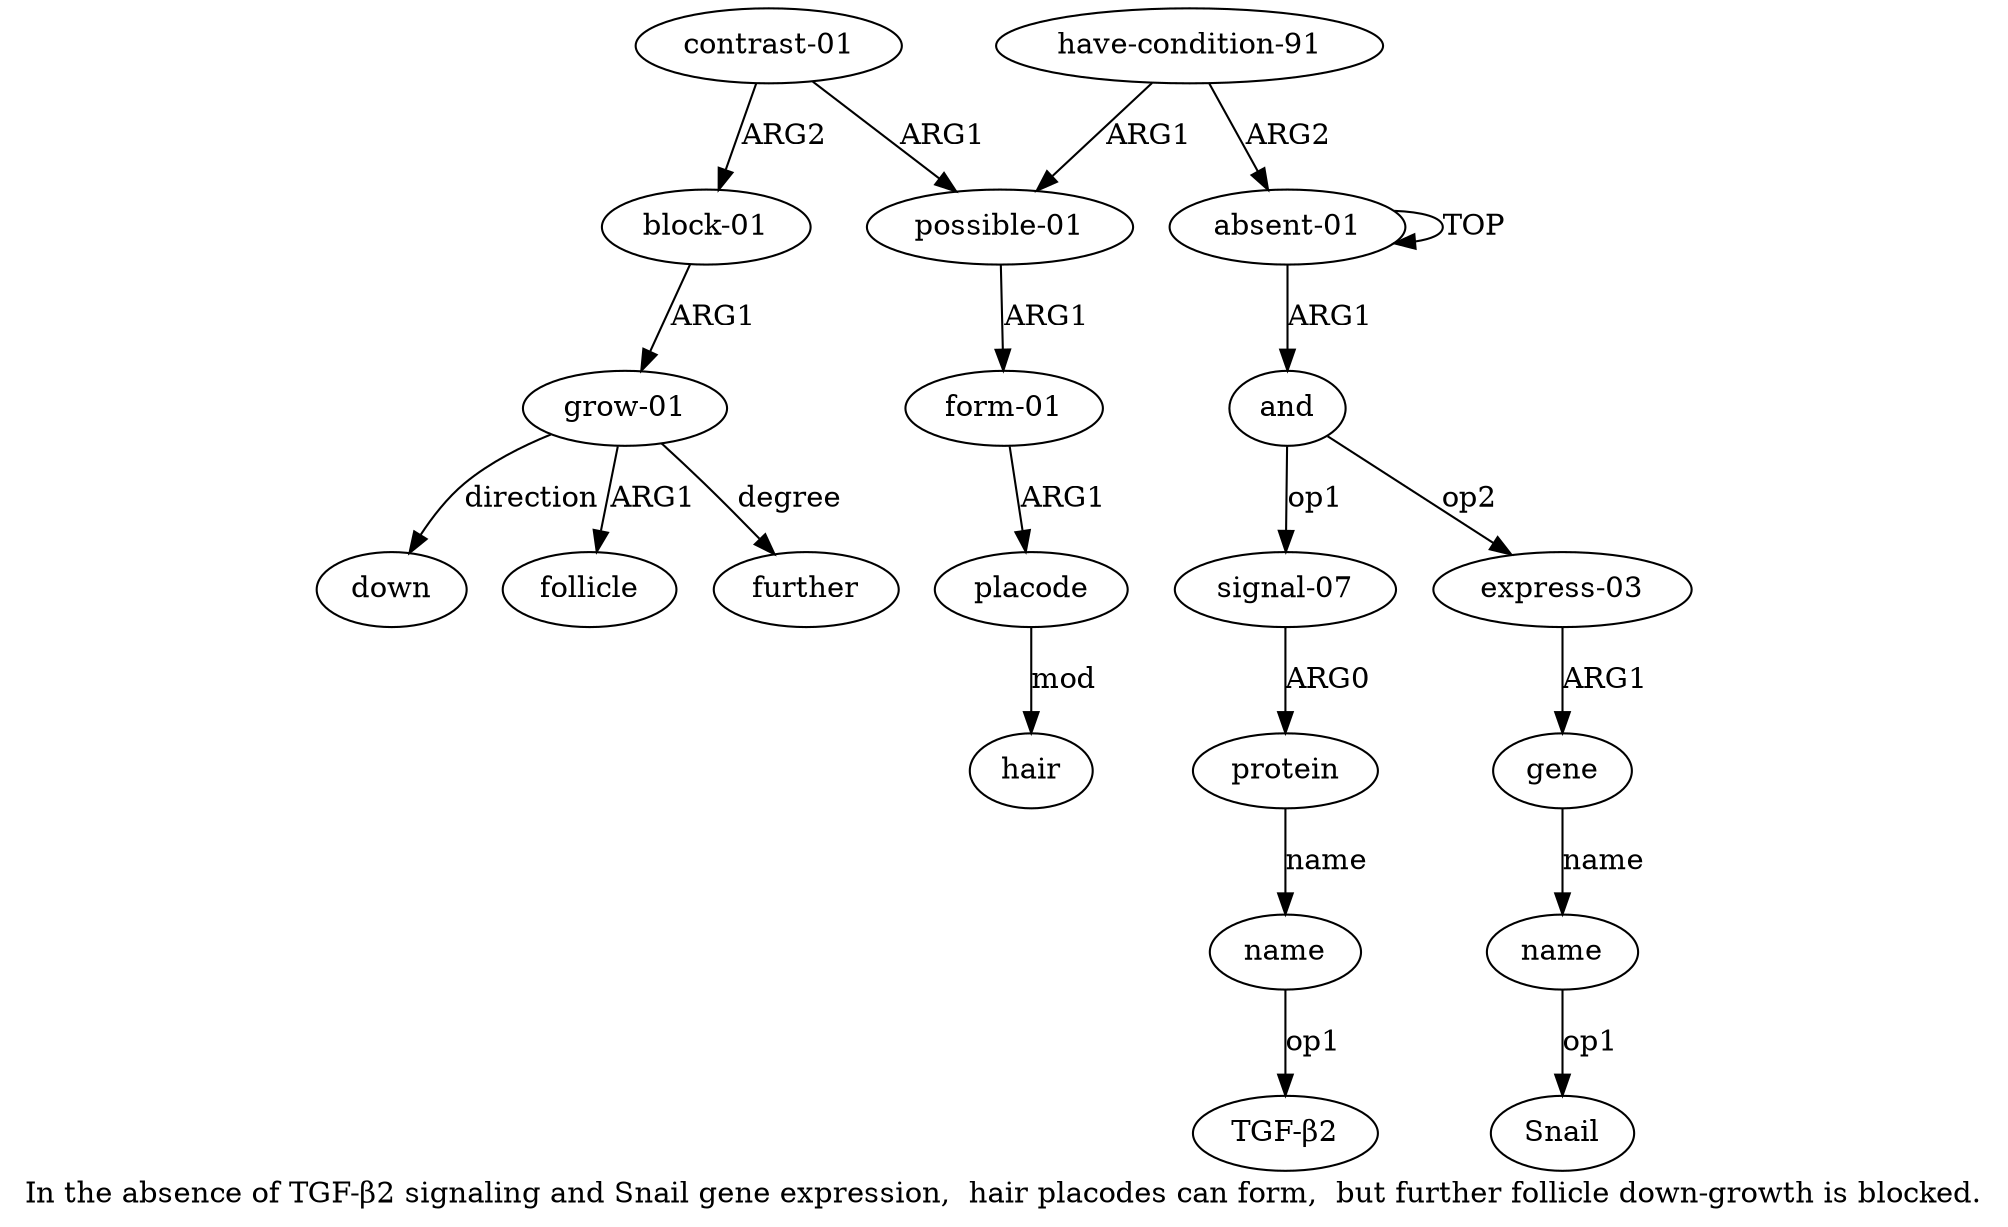 digraph  {
	graph [label="In the absence of TGF-β2 signaling and Snail gene expression,  hair placodes can form,  but further follicle down-growth is blocked."];
	node [label="\N"];
	a15	 [color=black,
		gold_ind=15,
		gold_label="grow-01",
		label="grow-01",
		test_ind=15,
		test_label="grow-01"];
	a17	 [color=black,
		gold_ind=17,
		gold_label=down,
		label=down,
		test_ind=17,
		test_label=down];
	a15 -> a17 [key=0,
	color=black,
	gold_label=direction,
	label=direction,
	test_label=direction];
a16 [color=black,
	gold_ind=16,
	gold_label=follicle,
	label=follicle,
	test_ind=16,
	test_label=follicle];
a15 -> a16 [key=0,
color=black,
gold_label=ARG1,
label=ARG1,
test_label=ARG1];
a18 [color=black,
gold_ind=18,
gold_label=further,
label=further,
test_ind=18,
test_label=further];
a15 -> a18 [key=0,
color=black,
gold_label=degree,
label=degree,
test_label=degree];
a14 [color=black,
gold_ind=14,
gold_label="block-01",
label="block-01",
test_ind=14,
test_label="block-01"];
a14 -> a15 [key=0,
color=black,
gold_label=ARG1,
label=ARG1,
test_label=ARG1];
a11 [color=black,
gold_ind=11,
gold_label=placode,
label=placode,
test_ind=11,
test_label=placode];
a12 [color=black,
gold_ind=12,
gold_label=hair,
label=hair,
test_ind=12,
test_label=hair];
a11 -> a12 [key=0,
color=black,
gold_label=mod,
label=mod,
test_label=mod];
a10 [color=black,
gold_ind=10,
gold_label="form-01",
label="form-01",
test_ind=10,
test_label="form-01"];
a10 -> a11 [key=0,
color=black,
gold_label=ARG1,
label=ARG1,
test_label=ARG1];
a13 [color=black,
gold_ind=13,
gold_label="contrast-01",
label="contrast-01",
test_ind=13,
test_label="contrast-01"];
a13 -> a14 [key=0,
color=black,
gold_label=ARG2,
label=ARG2,
test_label=ARG2];
a9 [color=black,
gold_ind=9,
gold_label="possible-01",
label="possible-01",
test_ind=9,
test_label="possible-01"];
a13 -> a9 [key=0,
color=black,
gold_label=ARG1,
label=ARG1,
test_label=ARG1];
"a4 TGF-β2" [color=black,
gold_ind=-1,
gold_label="TGF-β2",
label="TGF-β2",
test_ind=-1,
test_label="TGF-β2"];
"a7 Snail" [color=black,
gold_ind=-1,
gold_label=Snail,
label=Snail,
test_ind=-1,
test_label=Snail];
a1 [color=black,
gold_ind=1,
gold_label=and,
label=and,
test_ind=1,
test_label=and];
a2 [color=black,
gold_ind=2,
gold_label="signal-07",
label="signal-07",
test_ind=2,
test_label="signal-07"];
a1 -> a2 [key=0,
color=black,
gold_label=op1,
label=op1,
test_label=op1];
a5 [color=black,
gold_ind=5,
gold_label="express-03",
label="express-03",
test_ind=5,
test_label="express-03"];
a1 -> a5 [key=0,
color=black,
gold_label=op2,
label=op2,
test_label=op2];
a0 [color=black,
gold_ind=0,
gold_label="absent-01",
label="absent-01",
test_ind=0,
test_label="absent-01"];
a0 -> a1 [key=0,
color=black,
gold_label=ARG1,
label=ARG1,
test_label=ARG1];
a0 -> a0 [key=0,
color=black,
gold_label=TOP,
label=TOP,
test_label=TOP];
a3 [color=black,
gold_ind=3,
gold_label=protein,
label=protein,
test_ind=3,
test_label=protein];
a4 [color=black,
gold_ind=4,
gold_label=name,
label=name,
test_ind=4,
test_label=name];
a3 -> a4 [key=0,
color=black,
gold_label=name,
label=name,
test_label=name];
a2 -> a3 [key=0,
color=black,
gold_label=ARG0,
label=ARG0,
test_label=ARG0];
a6 [color=black,
gold_ind=6,
gold_label=gene,
label=gene,
test_ind=6,
test_label=gene];
a5 -> a6 [key=0,
color=black,
gold_label=ARG1,
label=ARG1,
test_label=ARG1];
a4 -> "a4 TGF-β2" [key=0,
color=black,
gold_label=op1,
label=op1,
test_label=op1];
a7 [color=black,
gold_ind=7,
gold_label=name,
label=name,
test_ind=7,
test_label=name];
a7 -> "a7 Snail" [key=0,
color=black,
gold_label=op1,
label=op1,
test_label=op1];
a6 -> a7 [key=0,
color=black,
gold_label=name,
label=name,
test_label=name];
a9 -> a10 [key=0,
color=black,
gold_label=ARG1,
label=ARG1,
test_label=ARG1];
a8 [color=black,
gold_ind=8,
gold_label="have-condition-91",
label="have-condition-91",
test_ind=8,
test_label="have-condition-91"];
a8 -> a0 [key=0,
color=black,
gold_label=ARG2,
label=ARG2,
test_label=ARG2];
a8 -> a9 [key=0,
color=black,
gold_label=ARG1,
label=ARG1,
test_label=ARG1];
}
